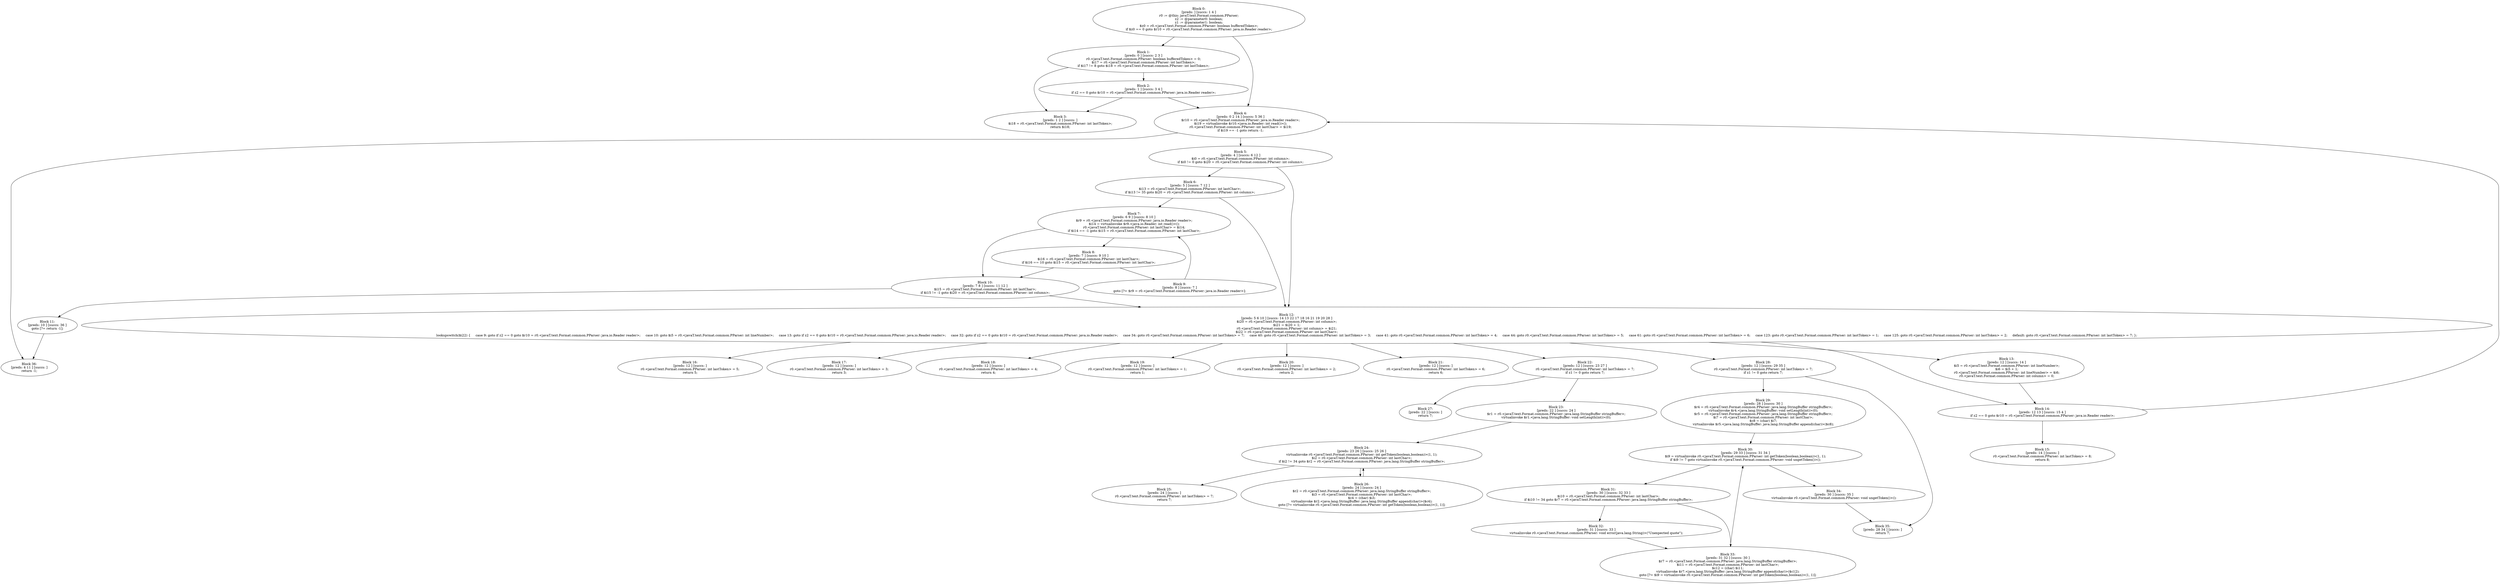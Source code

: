 digraph "unitGraph" {
    "Block 0:
[preds: ] [succs: 1 4 ]
r0 := @this: javaT.text.Format.common.PParser;
z2 := @parameter0: boolean;
z1 := @parameter1: boolean;
$z0 = r0.<javaT.text.Format.common.PParser: boolean bufferedToken>;
if $z0 == 0 goto $r10 = r0.<javaT.text.Format.common.PParser: java.io.Reader reader>;
"
    "Block 1:
[preds: 0 ] [succs: 2 3 ]
r0.<javaT.text.Format.common.PParser: boolean bufferedToken> = 0;
$i17 = r0.<javaT.text.Format.common.PParser: int lastToken>;
if $i17 != 8 goto $i18 = r0.<javaT.text.Format.common.PParser: int lastToken>;
"
    "Block 2:
[preds: 1 ] [succs: 3 4 ]
if z2 == 0 goto $r10 = r0.<javaT.text.Format.common.PParser: java.io.Reader reader>;
"
    "Block 3:
[preds: 1 2 ] [succs: ]
$i18 = r0.<javaT.text.Format.common.PParser: int lastToken>;
return $i18;
"
    "Block 4:
[preds: 0 2 14 ] [succs: 5 36 ]
$r10 = r0.<javaT.text.Format.common.PParser: java.io.Reader reader>;
$i19 = virtualinvoke $r10.<java.io.Reader: int read()>();
r0.<javaT.text.Format.common.PParser: int lastChar> = $i19;
if $i19 == -1 goto return -1;
"
    "Block 5:
[preds: 4 ] [succs: 6 12 ]
$i0 = r0.<javaT.text.Format.common.PParser: int column>;
if $i0 != 0 goto $i20 = r0.<javaT.text.Format.common.PParser: int column>;
"
    "Block 6:
[preds: 5 ] [succs: 7 12 ]
$i13 = r0.<javaT.text.Format.common.PParser: int lastChar>;
if $i13 != 35 goto $i20 = r0.<javaT.text.Format.common.PParser: int column>;
"
    "Block 7:
[preds: 6 9 ] [succs: 8 10 ]
$r9 = r0.<javaT.text.Format.common.PParser: java.io.Reader reader>;
$i14 = virtualinvoke $r9.<java.io.Reader: int read()>();
r0.<javaT.text.Format.common.PParser: int lastChar> = $i14;
if $i14 == -1 goto $i15 = r0.<javaT.text.Format.common.PParser: int lastChar>;
"
    "Block 8:
[preds: 7 ] [succs: 9 10 ]
$i16 = r0.<javaT.text.Format.common.PParser: int lastChar>;
if $i16 == 10 goto $i15 = r0.<javaT.text.Format.common.PParser: int lastChar>;
"
    "Block 9:
[preds: 8 ] [succs: 7 ]
goto [?= $r9 = r0.<javaT.text.Format.common.PParser: java.io.Reader reader>];
"
    "Block 10:
[preds: 7 8 ] [succs: 11 12 ]
$i15 = r0.<javaT.text.Format.common.PParser: int lastChar>;
if $i15 != -1 goto $i20 = r0.<javaT.text.Format.common.PParser: int column>;
"
    "Block 11:
[preds: 10 ] [succs: 36 ]
goto [?= return -1];
"
    "Block 12:
[preds: 5 6 10 ] [succs: 14 13 22 17 18 16 21 19 20 28 ]
$i20 = r0.<javaT.text.Format.common.PParser: int column>;
$i21 = $i20 + 1;
r0.<javaT.text.Format.common.PParser: int column> = $i21;
$i22 = r0.<javaT.text.Format.common.PParser: int lastChar>;
lookupswitch($i22) {     case 9: goto if z2 == 0 goto $r10 = r0.<javaT.text.Format.common.PParser: java.io.Reader reader>;     case 10: goto $i5 = r0.<javaT.text.Format.common.PParser: int lineNumber>;     case 13: goto if z2 == 0 goto $r10 = r0.<javaT.text.Format.common.PParser: java.io.Reader reader>;     case 32: goto if z2 == 0 goto $r10 = r0.<javaT.text.Format.common.PParser: java.io.Reader reader>;     case 34: goto r0.<javaT.text.Format.common.PParser: int lastToken> = 7;     case 40: goto r0.<javaT.text.Format.common.PParser: int lastToken> = 3;     case 41: goto r0.<javaT.text.Format.common.PParser: int lastToken> = 4;     case 44: goto r0.<javaT.text.Format.common.PParser: int lastToken> = 5;     case 61: goto r0.<javaT.text.Format.common.PParser: int lastToken> = 6;     case 123: goto r0.<javaT.text.Format.common.PParser: int lastToken> = 1;     case 125: goto r0.<javaT.text.Format.common.PParser: int lastToken> = 2;     default: goto r0.<javaT.text.Format.common.PParser: int lastToken> = 7; };
"
    "Block 13:
[preds: 12 ] [succs: 14 ]
$i5 = r0.<javaT.text.Format.common.PParser: int lineNumber>;
$i6 = $i5 + 1;
r0.<javaT.text.Format.common.PParser: int lineNumber> = $i6;
r0.<javaT.text.Format.common.PParser: int column> = 0;
"
    "Block 14:
[preds: 12 13 ] [succs: 15 4 ]
if z2 == 0 goto $r10 = r0.<javaT.text.Format.common.PParser: java.io.Reader reader>;
"
    "Block 15:
[preds: 14 ] [succs: ]
r0.<javaT.text.Format.common.PParser: int lastToken> = 8;
return 8;
"
    "Block 16:
[preds: 12 ] [succs: ]
r0.<javaT.text.Format.common.PParser: int lastToken> = 5;
return 5;
"
    "Block 17:
[preds: 12 ] [succs: ]
r0.<javaT.text.Format.common.PParser: int lastToken> = 3;
return 3;
"
    "Block 18:
[preds: 12 ] [succs: ]
r0.<javaT.text.Format.common.PParser: int lastToken> = 4;
return 4;
"
    "Block 19:
[preds: 12 ] [succs: ]
r0.<javaT.text.Format.common.PParser: int lastToken> = 1;
return 1;
"
    "Block 20:
[preds: 12 ] [succs: ]
r0.<javaT.text.Format.common.PParser: int lastToken> = 2;
return 2;
"
    "Block 21:
[preds: 12 ] [succs: ]
r0.<javaT.text.Format.common.PParser: int lastToken> = 6;
return 6;
"
    "Block 22:
[preds: 12 ] [succs: 23 27 ]
r0.<javaT.text.Format.common.PParser: int lastToken> = 7;
if z1 != 0 goto return 7;
"
    "Block 23:
[preds: 22 ] [succs: 24 ]
$r1 = r0.<javaT.text.Format.common.PParser: java.lang.StringBuffer stringBuffer>;
virtualinvoke $r1.<java.lang.StringBuffer: void setLength(int)>(0);
"
    "Block 24:
[preds: 23 26 ] [succs: 25 26 ]
virtualinvoke r0.<javaT.text.Format.common.PParser: int getToken(boolean,boolean)>(1, 1);
$i2 = r0.<javaT.text.Format.common.PParser: int lastChar>;
if $i2 != 34 goto $r2 = r0.<javaT.text.Format.common.PParser: java.lang.StringBuffer stringBuffer>;
"
    "Block 25:
[preds: 24 ] [succs: ]
r0.<javaT.text.Format.common.PParser: int lastToken> = 7;
return 7;
"
    "Block 26:
[preds: 24 ] [succs: 24 ]
$r2 = r0.<javaT.text.Format.common.PParser: java.lang.StringBuffer stringBuffer>;
$i3 = r0.<javaT.text.Format.common.PParser: int lastChar>;
$c4 = (char) $i3;
virtualinvoke $r2.<java.lang.StringBuffer: java.lang.StringBuffer append(char)>($c4);
goto [?= virtualinvoke r0.<javaT.text.Format.common.PParser: int getToken(boolean,boolean)>(1, 1)];
"
    "Block 27:
[preds: 22 ] [succs: ]
return 7;
"
    "Block 28:
[preds: 12 ] [succs: 29 35 ]
r0.<javaT.text.Format.common.PParser: int lastToken> = 7;
if z1 != 0 goto return 7;
"
    "Block 29:
[preds: 28 ] [succs: 30 ]
$r4 = r0.<javaT.text.Format.common.PParser: java.lang.StringBuffer stringBuffer>;
virtualinvoke $r4.<java.lang.StringBuffer: void setLength(int)>(0);
$r5 = r0.<javaT.text.Format.common.PParser: java.lang.StringBuffer stringBuffer>;
$i7 = r0.<javaT.text.Format.common.PParser: int lastChar>;
$c8 = (char) $i7;
virtualinvoke $r5.<java.lang.StringBuffer: java.lang.StringBuffer append(char)>($c8);
"
    "Block 30:
[preds: 29 33 ] [succs: 31 34 ]
$i9 = virtualinvoke r0.<javaT.text.Format.common.PParser: int getToken(boolean,boolean)>(1, 1);
if $i9 != 7 goto virtualinvoke r0.<javaT.text.Format.common.PParser: void ungetToken()>();
"
    "Block 31:
[preds: 30 ] [succs: 32 33 ]
$i10 = r0.<javaT.text.Format.common.PParser: int lastChar>;
if $i10 != 34 goto $r7 = r0.<javaT.text.Format.common.PParser: java.lang.StringBuffer stringBuffer>;
"
    "Block 32:
[preds: 31 ] [succs: 33 ]
virtualinvoke r0.<javaT.text.Format.common.PParser: void error(java.lang.String)>(\"Unexpected quote\");
"
    "Block 33:
[preds: 31 32 ] [succs: 30 ]
$r7 = r0.<javaT.text.Format.common.PParser: java.lang.StringBuffer stringBuffer>;
$i11 = r0.<javaT.text.Format.common.PParser: int lastChar>;
$c12 = (char) $i11;
virtualinvoke $r7.<java.lang.StringBuffer: java.lang.StringBuffer append(char)>($c12);
goto [?= $i9 = virtualinvoke r0.<javaT.text.Format.common.PParser: int getToken(boolean,boolean)>(1, 1)];
"
    "Block 34:
[preds: 30 ] [succs: 35 ]
virtualinvoke r0.<javaT.text.Format.common.PParser: void ungetToken()>();
"
    "Block 35:
[preds: 28 34 ] [succs: ]
return 7;
"
    "Block 36:
[preds: 4 11 ] [succs: ]
return -1;
"
    "Block 0:
[preds: ] [succs: 1 4 ]
r0 := @this: javaT.text.Format.common.PParser;
z2 := @parameter0: boolean;
z1 := @parameter1: boolean;
$z0 = r0.<javaT.text.Format.common.PParser: boolean bufferedToken>;
if $z0 == 0 goto $r10 = r0.<javaT.text.Format.common.PParser: java.io.Reader reader>;
"->"Block 1:
[preds: 0 ] [succs: 2 3 ]
r0.<javaT.text.Format.common.PParser: boolean bufferedToken> = 0;
$i17 = r0.<javaT.text.Format.common.PParser: int lastToken>;
if $i17 != 8 goto $i18 = r0.<javaT.text.Format.common.PParser: int lastToken>;
";
    "Block 0:
[preds: ] [succs: 1 4 ]
r0 := @this: javaT.text.Format.common.PParser;
z2 := @parameter0: boolean;
z1 := @parameter1: boolean;
$z0 = r0.<javaT.text.Format.common.PParser: boolean bufferedToken>;
if $z0 == 0 goto $r10 = r0.<javaT.text.Format.common.PParser: java.io.Reader reader>;
"->"Block 4:
[preds: 0 2 14 ] [succs: 5 36 ]
$r10 = r0.<javaT.text.Format.common.PParser: java.io.Reader reader>;
$i19 = virtualinvoke $r10.<java.io.Reader: int read()>();
r0.<javaT.text.Format.common.PParser: int lastChar> = $i19;
if $i19 == -1 goto return -1;
";
    "Block 1:
[preds: 0 ] [succs: 2 3 ]
r0.<javaT.text.Format.common.PParser: boolean bufferedToken> = 0;
$i17 = r0.<javaT.text.Format.common.PParser: int lastToken>;
if $i17 != 8 goto $i18 = r0.<javaT.text.Format.common.PParser: int lastToken>;
"->"Block 2:
[preds: 1 ] [succs: 3 4 ]
if z2 == 0 goto $r10 = r0.<javaT.text.Format.common.PParser: java.io.Reader reader>;
";
    "Block 1:
[preds: 0 ] [succs: 2 3 ]
r0.<javaT.text.Format.common.PParser: boolean bufferedToken> = 0;
$i17 = r0.<javaT.text.Format.common.PParser: int lastToken>;
if $i17 != 8 goto $i18 = r0.<javaT.text.Format.common.PParser: int lastToken>;
"->"Block 3:
[preds: 1 2 ] [succs: ]
$i18 = r0.<javaT.text.Format.common.PParser: int lastToken>;
return $i18;
";
    "Block 2:
[preds: 1 ] [succs: 3 4 ]
if z2 == 0 goto $r10 = r0.<javaT.text.Format.common.PParser: java.io.Reader reader>;
"->"Block 3:
[preds: 1 2 ] [succs: ]
$i18 = r0.<javaT.text.Format.common.PParser: int lastToken>;
return $i18;
";
    "Block 2:
[preds: 1 ] [succs: 3 4 ]
if z2 == 0 goto $r10 = r0.<javaT.text.Format.common.PParser: java.io.Reader reader>;
"->"Block 4:
[preds: 0 2 14 ] [succs: 5 36 ]
$r10 = r0.<javaT.text.Format.common.PParser: java.io.Reader reader>;
$i19 = virtualinvoke $r10.<java.io.Reader: int read()>();
r0.<javaT.text.Format.common.PParser: int lastChar> = $i19;
if $i19 == -1 goto return -1;
";
    "Block 4:
[preds: 0 2 14 ] [succs: 5 36 ]
$r10 = r0.<javaT.text.Format.common.PParser: java.io.Reader reader>;
$i19 = virtualinvoke $r10.<java.io.Reader: int read()>();
r0.<javaT.text.Format.common.PParser: int lastChar> = $i19;
if $i19 == -1 goto return -1;
"->"Block 5:
[preds: 4 ] [succs: 6 12 ]
$i0 = r0.<javaT.text.Format.common.PParser: int column>;
if $i0 != 0 goto $i20 = r0.<javaT.text.Format.common.PParser: int column>;
";
    "Block 4:
[preds: 0 2 14 ] [succs: 5 36 ]
$r10 = r0.<javaT.text.Format.common.PParser: java.io.Reader reader>;
$i19 = virtualinvoke $r10.<java.io.Reader: int read()>();
r0.<javaT.text.Format.common.PParser: int lastChar> = $i19;
if $i19 == -1 goto return -1;
"->"Block 36:
[preds: 4 11 ] [succs: ]
return -1;
";
    "Block 5:
[preds: 4 ] [succs: 6 12 ]
$i0 = r0.<javaT.text.Format.common.PParser: int column>;
if $i0 != 0 goto $i20 = r0.<javaT.text.Format.common.PParser: int column>;
"->"Block 6:
[preds: 5 ] [succs: 7 12 ]
$i13 = r0.<javaT.text.Format.common.PParser: int lastChar>;
if $i13 != 35 goto $i20 = r0.<javaT.text.Format.common.PParser: int column>;
";
    "Block 5:
[preds: 4 ] [succs: 6 12 ]
$i0 = r0.<javaT.text.Format.common.PParser: int column>;
if $i0 != 0 goto $i20 = r0.<javaT.text.Format.common.PParser: int column>;
"->"Block 12:
[preds: 5 6 10 ] [succs: 14 13 22 17 18 16 21 19 20 28 ]
$i20 = r0.<javaT.text.Format.common.PParser: int column>;
$i21 = $i20 + 1;
r0.<javaT.text.Format.common.PParser: int column> = $i21;
$i22 = r0.<javaT.text.Format.common.PParser: int lastChar>;
lookupswitch($i22) {     case 9: goto if z2 == 0 goto $r10 = r0.<javaT.text.Format.common.PParser: java.io.Reader reader>;     case 10: goto $i5 = r0.<javaT.text.Format.common.PParser: int lineNumber>;     case 13: goto if z2 == 0 goto $r10 = r0.<javaT.text.Format.common.PParser: java.io.Reader reader>;     case 32: goto if z2 == 0 goto $r10 = r0.<javaT.text.Format.common.PParser: java.io.Reader reader>;     case 34: goto r0.<javaT.text.Format.common.PParser: int lastToken> = 7;     case 40: goto r0.<javaT.text.Format.common.PParser: int lastToken> = 3;     case 41: goto r0.<javaT.text.Format.common.PParser: int lastToken> = 4;     case 44: goto r0.<javaT.text.Format.common.PParser: int lastToken> = 5;     case 61: goto r0.<javaT.text.Format.common.PParser: int lastToken> = 6;     case 123: goto r0.<javaT.text.Format.common.PParser: int lastToken> = 1;     case 125: goto r0.<javaT.text.Format.common.PParser: int lastToken> = 2;     default: goto r0.<javaT.text.Format.common.PParser: int lastToken> = 7; };
";
    "Block 6:
[preds: 5 ] [succs: 7 12 ]
$i13 = r0.<javaT.text.Format.common.PParser: int lastChar>;
if $i13 != 35 goto $i20 = r0.<javaT.text.Format.common.PParser: int column>;
"->"Block 7:
[preds: 6 9 ] [succs: 8 10 ]
$r9 = r0.<javaT.text.Format.common.PParser: java.io.Reader reader>;
$i14 = virtualinvoke $r9.<java.io.Reader: int read()>();
r0.<javaT.text.Format.common.PParser: int lastChar> = $i14;
if $i14 == -1 goto $i15 = r0.<javaT.text.Format.common.PParser: int lastChar>;
";
    "Block 6:
[preds: 5 ] [succs: 7 12 ]
$i13 = r0.<javaT.text.Format.common.PParser: int lastChar>;
if $i13 != 35 goto $i20 = r0.<javaT.text.Format.common.PParser: int column>;
"->"Block 12:
[preds: 5 6 10 ] [succs: 14 13 22 17 18 16 21 19 20 28 ]
$i20 = r0.<javaT.text.Format.common.PParser: int column>;
$i21 = $i20 + 1;
r0.<javaT.text.Format.common.PParser: int column> = $i21;
$i22 = r0.<javaT.text.Format.common.PParser: int lastChar>;
lookupswitch($i22) {     case 9: goto if z2 == 0 goto $r10 = r0.<javaT.text.Format.common.PParser: java.io.Reader reader>;     case 10: goto $i5 = r0.<javaT.text.Format.common.PParser: int lineNumber>;     case 13: goto if z2 == 0 goto $r10 = r0.<javaT.text.Format.common.PParser: java.io.Reader reader>;     case 32: goto if z2 == 0 goto $r10 = r0.<javaT.text.Format.common.PParser: java.io.Reader reader>;     case 34: goto r0.<javaT.text.Format.common.PParser: int lastToken> = 7;     case 40: goto r0.<javaT.text.Format.common.PParser: int lastToken> = 3;     case 41: goto r0.<javaT.text.Format.common.PParser: int lastToken> = 4;     case 44: goto r0.<javaT.text.Format.common.PParser: int lastToken> = 5;     case 61: goto r0.<javaT.text.Format.common.PParser: int lastToken> = 6;     case 123: goto r0.<javaT.text.Format.common.PParser: int lastToken> = 1;     case 125: goto r0.<javaT.text.Format.common.PParser: int lastToken> = 2;     default: goto r0.<javaT.text.Format.common.PParser: int lastToken> = 7; };
";
    "Block 7:
[preds: 6 9 ] [succs: 8 10 ]
$r9 = r0.<javaT.text.Format.common.PParser: java.io.Reader reader>;
$i14 = virtualinvoke $r9.<java.io.Reader: int read()>();
r0.<javaT.text.Format.common.PParser: int lastChar> = $i14;
if $i14 == -1 goto $i15 = r0.<javaT.text.Format.common.PParser: int lastChar>;
"->"Block 8:
[preds: 7 ] [succs: 9 10 ]
$i16 = r0.<javaT.text.Format.common.PParser: int lastChar>;
if $i16 == 10 goto $i15 = r0.<javaT.text.Format.common.PParser: int lastChar>;
";
    "Block 7:
[preds: 6 9 ] [succs: 8 10 ]
$r9 = r0.<javaT.text.Format.common.PParser: java.io.Reader reader>;
$i14 = virtualinvoke $r9.<java.io.Reader: int read()>();
r0.<javaT.text.Format.common.PParser: int lastChar> = $i14;
if $i14 == -1 goto $i15 = r0.<javaT.text.Format.common.PParser: int lastChar>;
"->"Block 10:
[preds: 7 8 ] [succs: 11 12 ]
$i15 = r0.<javaT.text.Format.common.PParser: int lastChar>;
if $i15 != -1 goto $i20 = r0.<javaT.text.Format.common.PParser: int column>;
";
    "Block 8:
[preds: 7 ] [succs: 9 10 ]
$i16 = r0.<javaT.text.Format.common.PParser: int lastChar>;
if $i16 == 10 goto $i15 = r0.<javaT.text.Format.common.PParser: int lastChar>;
"->"Block 9:
[preds: 8 ] [succs: 7 ]
goto [?= $r9 = r0.<javaT.text.Format.common.PParser: java.io.Reader reader>];
";
    "Block 8:
[preds: 7 ] [succs: 9 10 ]
$i16 = r0.<javaT.text.Format.common.PParser: int lastChar>;
if $i16 == 10 goto $i15 = r0.<javaT.text.Format.common.PParser: int lastChar>;
"->"Block 10:
[preds: 7 8 ] [succs: 11 12 ]
$i15 = r0.<javaT.text.Format.common.PParser: int lastChar>;
if $i15 != -1 goto $i20 = r0.<javaT.text.Format.common.PParser: int column>;
";
    "Block 9:
[preds: 8 ] [succs: 7 ]
goto [?= $r9 = r0.<javaT.text.Format.common.PParser: java.io.Reader reader>];
"->"Block 7:
[preds: 6 9 ] [succs: 8 10 ]
$r9 = r0.<javaT.text.Format.common.PParser: java.io.Reader reader>;
$i14 = virtualinvoke $r9.<java.io.Reader: int read()>();
r0.<javaT.text.Format.common.PParser: int lastChar> = $i14;
if $i14 == -1 goto $i15 = r0.<javaT.text.Format.common.PParser: int lastChar>;
";
    "Block 10:
[preds: 7 8 ] [succs: 11 12 ]
$i15 = r0.<javaT.text.Format.common.PParser: int lastChar>;
if $i15 != -1 goto $i20 = r0.<javaT.text.Format.common.PParser: int column>;
"->"Block 11:
[preds: 10 ] [succs: 36 ]
goto [?= return -1];
";
    "Block 10:
[preds: 7 8 ] [succs: 11 12 ]
$i15 = r0.<javaT.text.Format.common.PParser: int lastChar>;
if $i15 != -1 goto $i20 = r0.<javaT.text.Format.common.PParser: int column>;
"->"Block 12:
[preds: 5 6 10 ] [succs: 14 13 22 17 18 16 21 19 20 28 ]
$i20 = r0.<javaT.text.Format.common.PParser: int column>;
$i21 = $i20 + 1;
r0.<javaT.text.Format.common.PParser: int column> = $i21;
$i22 = r0.<javaT.text.Format.common.PParser: int lastChar>;
lookupswitch($i22) {     case 9: goto if z2 == 0 goto $r10 = r0.<javaT.text.Format.common.PParser: java.io.Reader reader>;     case 10: goto $i5 = r0.<javaT.text.Format.common.PParser: int lineNumber>;     case 13: goto if z2 == 0 goto $r10 = r0.<javaT.text.Format.common.PParser: java.io.Reader reader>;     case 32: goto if z2 == 0 goto $r10 = r0.<javaT.text.Format.common.PParser: java.io.Reader reader>;     case 34: goto r0.<javaT.text.Format.common.PParser: int lastToken> = 7;     case 40: goto r0.<javaT.text.Format.common.PParser: int lastToken> = 3;     case 41: goto r0.<javaT.text.Format.common.PParser: int lastToken> = 4;     case 44: goto r0.<javaT.text.Format.common.PParser: int lastToken> = 5;     case 61: goto r0.<javaT.text.Format.common.PParser: int lastToken> = 6;     case 123: goto r0.<javaT.text.Format.common.PParser: int lastToken> = 1;     case 125: goto r0.<javaT.text.Format.common.PParser: int lastToken> = 2;     default: goto r0.<javaT.text.Format.common.PParser: int lastToken> = 7; };
";
    "Block 11:
[preds: 10 ] [succs: 36 ]
goto [?= return -1];
"->"Block 36:
[preds: 4 11 ] [succs: ]
return -1;
";
    "Block 12:
[preds: 5 6 10 ] [succs: 14 13 22 17 18 16 21 19 20 28 ]
$i20 = r0.<javaT.text.Format.common.PParser: int column>;
$i21 = $i20 + 1;
r0.<javaT.text.Format.common.PParser: int column> = $i21;
$i22 = r0.<javaT.text.Format.common.PParser: int lastChar>;
lookupswitch($i22) {     case 9: goto if z2 == 0 goto $r10 = r0.<javaT.text.Format.common.PParser: java.io.Reader reader>;     case 10: goto $i5 = r0.<javaT.text.Format.common.PParser: int lineNumber>;     case 13: goto if z2 == 0 goto $r10 = r0.<javaT.text.Format.common.PParser: java.io.Reader reader>;     case 32: goto if z2 == 0 goto $r10 = r0.<javaT.text.Format.common.PParser: java.io.Reader reader>;     case 34: goto r0.<javaT.text.Format.common.PParser: int lastToken> = 7;     case 40: goto r0.<javaT.text.Format.common.PParser: int lastToken> = 3;     case 41: goto r0.<javaT.text.Format.common.PParser: int lastToken> = 4;     case 44: goto r0.<javaT.text.Format.common.PParser: int lastToken> = 5;     case 61: goto r0.<javaT.text.Format.common.PParser: int lastToken> = 6;     case 123: goto r0.<javaT.text.Format.common.PParser: int lastToken> = 1;     case 125: goto r0.<javaT.text.Format.common.PParser: int lastToken> = 2;     default: goto r0.<javaT.text.Format.common.PParser: int lastToken> = 7; };
"->"Block 14:
[preds: 12 13 ] [succs: 15 4 ]
if z2 == 0 goto $r10 = r0.<javaT.text.Format.common.PParser: java.io.Reader reader>;
";
    "Block 12:
[preds: 5 6 10 ] [succs: 14 13 22 17 18 16 21 19 20 28 ]
$i20 = r0.<javaT.text.Format.common.PParser: int column>;
$i21 = $i20 + 1;
r0.<javaT.text.Format.common.PParser: int column> = $i21;
$i22 = r0.<javaT.text.Format.common.PParser: int lastChar>;
lookupswitch($i22) {     case 9: goto if z2 == 0 goto $r10 = r0.<javaT.text.Format.common.PParser: java.io.Reader reader>;     case 10: goto $i5 = r0.<javaT.text.Format.common.PParser: int lineNumber>;     case 13: goto if z2 == 0 goto $r10 = r0.<javaT.text.Format.common.PParser: java.io.Reader reader>;     case 32: goto if z2 == 0 goto $r10 = r0.<javaT.text.Format.common.PParser: java.io.Reader reader>;     case 34: goto r0.<javaT.text.Format.common.PParser: int lastToken> = 7;     case 40: goto r0.<javaT.text.Format.common.PParser: int lastToken> = 3;     case 41: goto r0.<javaT.text.Format.common.PParser: int lastToken> = 4;     case 44: goto r0.<javaT.text.Format.common.PParser: int lastToken> = 5;     case 61: goto r0.<javaT.text.Format.common.PParser: int lastToken> = 6;     case 123: goto r0.<javaT.text.Format.common.PParser: int lastToken> = 1;     case 125: goto r0.<javaT.text.Format.common.PParser: int lastToken> = 2;     default: goto r0.<javaT.text.Format.common.PParser: int lastToken> = 7; };
"->"Block 13:
[preds: 12 ] [succs: 14 ]
$i5 = r0.<javaT.text.Format.common.PParser: int lineNumber>;
$i6 = $i5 + 1;
r0.<javaT.text.Format.common.PParser: int lineNumber> = $i6;
r0.<javaT.text.Format.common.PParser: int column> = 0;
";
    "Block 12:
[preds: 5 6 10 ] [succs: 14 13 22 17 18 16 21 19 20 28 ]
$i20 = r0.<javaT.text.Format.common.PParser: int column>;
$i21 = $i20 + 1;
r0.<javaT.text.Format.common.PParser: int column> = $i21;
$i22 = r0.<javaT.text.Format.common.PParser: int lastChar>;
lookupswitch($i22) {     case 9: goto if z2 == 0 goto $r10 = r0.<javaT.text.Format.common.PParser: java.io.Reader reader>;     case 10: goto $i5 = r0.<javaT.text.Format.common.PParser: int lineNumber>;     case 13: goto if z2 == 0 goto $r10 = r0.<javaT.text.Format.common.PParser: java.io.Reader reader>;     case 32: goto if z2 == 0 goto $r10 = r0.<javaT.text.Format.common.PParser: java.io.Reader reader>;     case 34: goto r0.<javaT.text.Format.common.PParser: int lastToken> = 7;     case 40: goto r0.<javaT.text.Format.common.PParser: int lastToken> = 3;     case 41: goto r0.<javaT.text.Format.common.PParser: int lastToken> = 4;     case 44: goto r0.<javaT.text.Format.common.PParser: int lastToken> = 5;     case 61: goto r0.<javaT.text.Format.common.PParser: int lastToken> = 6;     case 123: goto r0.<javaT.text.Format.common.PParser: int lastToken> = 1;     case 125: goto r0.<javaT.text.Format.common.PParser: int lastToken> = 2;     default: goto r0.<javaT.text.Format.common.PParser: int lastToken> = 7; };
"->"Block 22:
[preds: 12 ] [succs: 23 27 ]
r0.<javaT.text.Format.common.PParser: int lastToken> = 7;
if z1 != 0 goto return 7;
";
    "Block 12:
[preds: 5 6 10 ] [succs: 14 13 22 17 18 16 21 19 20 28 ]
$i20 = r0.<javaT.text.Format.common.PParser: int column>;
$i21 = $i20 + 1;
r0.<javaT.text.Format.common.PParser: int column> = $i21;
$i22 = r0.<javaT.text.Format.common.PParser: int lastChar>;
lookupswitch($i22) {     case 9: goto if z2 == 0 goto $r10 = r0.<javaT.text.Format.common.PParser: java.io.Reader reader>;     case 10: goto $i5 = r0.<javaT.text.Format.common.PParser: int lineNumber>;     case 13: goto if z2 == 0 goto $r10 = r0.<javaT.text.Format.common.PParser: java.io.Reader reader>;     case 32: goto if z2 == 0 goto $r10 = r0.<javaT.text.Format.common.PParser: java.io.Reader reader>;     case 34: goto r0.<javaT.text.Format.common.PParser: int lastToken> = 7;     case 40: goto r0.<javaT.text.Format.common.PParser: int lastToken> = 3;     case 41: goto r0.<javaT.text.Format.common.PParser: int lastToken> = 4;     case 44: goto r0.<javaT.text.Format.common.PParser: int lastToken> = 5;     case 61: goto r0.<javaT.text.Format.common.PParser: int lastToken> = 6;     case 123: goto r0.<javaT.text.Format.common.PParser: int lastToken> = 1;     case 125: goto r0.<javaT.text.Format.common.PParser: int lastToken> = 2;     default: goto r0.<javaT.text.Format.common.PParser: int lastToken> = 7; };
"->"Block 17:
[preds: 12 ] [succs: ]
r0.<javaT.text.Format.common.PParser: int lastToken> = 3;
return 3;
";
    "Block 12:
[preds: 5 6 10 ] [succs: 14 13 22 17 18 16 21 19 20 28 ]
$i20 = r0.<javaT.text.Format.common.PParser: int column>;
$i21 = $i20 + 1;
r0.<javaT.text.Format.common.PParser: int column> = $i21;
$i22 = r0.<javaT.text.Format.common.PParser: int lastChar>;
lookupswitch($i22) {     case 9: goto if z2 == 0 goto $r10 = r0.<javaT.text.Format.common.PParser: java.io.Reader reader>;     case 10: goto $i5 = r0.<javaT.text.Format.common.PParser: int lineNumber>;     case 13: goto if z2 == 0 goto $r10 = r0.<javaT.text.Format.common.PParser: java.io.Reader reader>;     case 32: goto if z2 == 0 goto $r10 = r0.<javaT.text.Format.common.PParser: java.io.Reader reader>;     case 34: goto r0.<javaT.text.Format.common.PParser: int lastToken> = 7;     case 40: goto r0.<javaT.text.Format.common.PParser: int lastToken> = 3;     case 41: goto r0.<javaT.text.Format.common.PParser: int lastToken> = 4;     case 44: goto r0.<javaT.text.Format.common.PParser: int lastToken> = 5;     case 61: goto r0.<javaT.text.Format.common.PParser: int lastToken> = 6;     case 123: goto r0.<javaT.text.Format.common.PParser: int lastToken> = 1;     case 125: goto r0.<javaT.text.Format.common.PParser: int lastToken> = 2;     default: goto r0.<javaT.text.Format.common.PParser: int lastToken> = 7; };
"->"Block 18:
[preds: 12 ] [succs: ]
r0.<javaT.text.Format.common.PParser: int lastToken> = 4;
return 4;
";
    "Block 12:
[preds: 5 6 10 ] [succs: 14 13 22 17 18 16 21 19 20 28 ]
$i20 = r0.<javaT.text.Format.common.PParser: int column>;
$i21 = $i20 + 1;
r0.<javaT.text.Format.common.PParser: int column> = $i21;
$i22 = r0.<javaT.text.Format.common.PParser: int lastChar>;
lookupswitch($i22) {     case 9: goto if z2 == 0 goto $r10 = r0.<javaT.text.Format.common.PParser: java.io.Reader reader>;     case 10: goto $i5 = r0.<javaT.text.Format.common.PParser: int lineNumber>;     case 13: goto if z2 == 0 goto $r10 = r0.<javaT.text.Format.common.PParser: java.io.Reader reader>;     case 32: goto if z2 == 0 goto $r10 = r0.<javaT.text.Format.common.PParser: java.io.Reader reader>;     case 34: goto r0.<javaT.text.Format.common.PParser: int lastToken> = 7;     case 40: goto r0.<javaT.text.Format.common.PParser: int lastToken> = 3;     case 41: goto r0.<javaT.text.Format.common.PParser: int lastToken> = 4;     case 44: goto r0.<javaT.text.Format.common.PParser: int lastToken> = 5;     case 61: goto r0.<javaT.text.Format.common.PParser: int lastToken> = 6;     case 123: goto r0.<javaT.text.Format.common.PParser: int lastToken> = 1;     case 125: goto r0.<javaT.text.Format.common.PParser: int lastToken> = 2;     default: goto r0.<javaT.text.Format.common.PParser: int lastToken> = 7; };
"->"Block 16:
[preds: 12 ] [succs: ]
r0.<javaT.text.Format.common.PParser: int lastToken> = 5;
return 5;
";
    "Block 12:
[preds: 5 6 10 ] [succs: 14 13 22 17 18 16 21 19 20 28 ]
$i20 = r0.<javaT.text.Format.common.PParser: int column>;
$i21 = $i20 + 1;
r0.<javaT.text.Format.common.PParser: int column> = $i21;
$i22 = r0.<javaT.text.Format.common.PParser: int lastChar>;
lookupswitch($i22) {     case 9: goto if z2 == 0 goto $r10 = r0.<javaT.text.Format.common.PParser: java.io.Reader reader>;     case 10: goto $i5 = r0.<javaT.text.Format.common.PParser: int lineNumber>;     case 13: goto if z2 == 0 goto $r10 = r0.<javaT.text.Format.common.PParser: java.io.Reader reader>;     case 32: goto if z2 == 0 goto $r10 = r0.<javaT.text.Format.common.PParser: java.io.Reader reader>;     case 34: goto r0.<javaT.text.Format.common.PParser: int lastToken> = 7;     case 40: goto r0.<javaT.text.Format.common.PParser: int lastToken> = 3;     case 41: goto r0.<javaT.text.Format.common.PParser: int lastToken> = 4;     case 44: goto r0.<javaT.text.Format.common.PParser: int lastToken> = 5;     case 61: goto r0.<javaT.text.Format.common.PParser: int lastToken> = 6;     case 123: goto r0.<javaT.text.Format.common.PParser: int lastToken> = 1;     case 125: goto r0.<javaT.text.Format.common.PParser: int lastToken> = 2;     default: goto r0.<javaT.text.Format.common.PParser: int lastToken> = 7; };
"->"Block 21:
[preds: 12 ] [succs: ]
r0.<javaT.text.Format.common.PParser: int lastToken> = 6;
return 6;
";
    "Block 12:
[preds: 5 6 10 ] [succs: 14 13 22 17 18 16 21 19 20 28 ]
$i20 = r0.<javaT.text.Format.common.PParser: int column>;
$i21 = $i20 + 1;
r0.<javaT.text.Format.common.PParser: int column> = $i21;
$i22 = r0.<javaT.text.Format.common.PParser: int lastChar>;
lookupswitch($i22) {     case 9: goto if z2 == 0 goto $r10 = r0.<javaT.text.Format.common.PParser: java.io.Reader reader>;     case 10: goto $i5 = r0.<javaT.text.Format.common.PParser: int lineNumber>;     case 13: goto if z2 == 0 goto $r10 = r0.<javaT.text.Format.common.PParser: java.io.Reader reader>;     case 32: goto if z2 == 0 goto $r10 = r0.<javaT.text.Format.common.PParser: java.io.Reader reader>;     case 34: goto r0.<javaT.text.Format.common.PParser: int lastToken> = 7;     case 40: goto r0.<javaT.text.Format.common.PParser: int lastToken> = 3;     case 41: goto r0.<javaT.text.Format.common.PParser: int lastToken> = 4;     case 44: goto r0.<javaT.text.Format.common.PParser: int lastToken> = 5;     case 61: goto r0.<javaT.text.Format.common.PParser: int lastToken> = 6;     case 123: goto r0.<javaT.text.Format.common.PParser: int lastToken> = 1;     case 125: goto r0.<javaT.text.Format.common.PParser: int lastToken> = 2;     default: goto r0.<javaT.text.Format.common.PParser: int lastToken> = 7; };
"->"Block 19:
[preds: 12 ] [succs: ]
r0.<javaT.text.Format.common.PParser: int lastToken> = 1;
return 1;
";
    "Block 12:
[preds: 5 6 10 ] [succs: 14 13 22 17 18 16 21 19 20 28 ]
$i20 = r0.<javaT.text.Format.common.PParser: int column>;
$i21 = $i20 + 1;
r0.<javaT.text.Format.common.PParser: int column> = $i21;
$i22 = r0.<javaT.text.Format.common.PParser: int lastChar>;
lookupswitch($i22) {     case 9: goto if z2 == 0 goto $r10 = r0.<javaT.text.Format.common.PParser: java.io.Reader reader>;     case 10: goto $i5 = r0.<javaT.text.Format.common.PParser: int lineNumber>;     case 13: goto if z2 == 0 goto $r10 = r0.<javaT.text.Format.common.PParser: java.io.Reader reader>;     case 32: goto if z2 == 0 goto $r10 = r0.<javaT.text.Format.common.PParser: java.io.Reader reader>;     case 34: goto r0.<javaT.text.Format.common.PParser: int lastToken> = 7;     case 40: goto r0.<javaT.text.Format.common.PParser: int lastToken> = 3;     case 41: goto r0.<javaT.text.Format.common.PParser: int lastToken> = 4;     case 44: goto r0.<javaT.text.Format.common.PParser: int lastToken> = 5;     case 61: goto r0.<javaT.text.Format.common.PParser: int lastToken> = 6;     case 123: goto r0.<javaT.text.Format.common.PParser: int lastToken> = 1;     case 125: goto r0.<javaT.text.Format.common.PParser: int lastToken> = 2;     default: goto r0.<javaT.text.Format.common.PParser: int lastToken> = 7; };
"->"Block 20:
[preds: 12 ] [succs: ]
r0.<javaT.text.Format.common.PParser: int lastToken> = 2;
return 2;
";
    "Block 12:
[preds: 5 6 10 ] [succs: 14 13 22 17 18 16 21 19 20 28 ]
$i20 = r0.<javaT.text.Format.common.PParser: int column>;
$i21 = $i20 + 1;
r0.<javaT.text.Format.common.PParser: int column> = $i21;
$i22 = r0.<javaT.text.Format.common.PParser: int lastChar>;
lookupswitch($i22) {     case 9: goto if z2 == 0 goto $r10 = r0.<javaT.text.Format.common.PParser: java.io.Reader reader>;     case 10: goto $i5 = r0.<javaT.text.Format.common.PParser: int lineNumber>;     case 13: goto if z2 == 0 goto $r10 = r0.<javaT.text.Format.common.PParser: java.io.Reader reader>;     case 32: goto if z2 == 0 goto $r10 = r0.<javaT.text.Format.common.PParser: java.io.Reader reader>;     case 34: goto r0.<javaT.text.Format.common.PParser: int lastToken> = 7;     case 40: goto r0.<javaT.text.Format.common.PParser: int lastToken> = 3;     case 41: goto r0.<javaT.text.Format.common.PParser: int lastToken> = 4;     case 44: goto r0.<javaT.text.Format.common.PParser: int lastToken> = 5;     case 61: goto r0.<javaT.text.Format.common.PParser: int lastToken> = 6;     case 123: goto r0.<javaT.text.Format.common.PParser: int lastToken> = 1;     case 125: goto r0.<javaT.text.Format.common.PParser: int lastToken> = 2;     default: goto r0.<javaT.text.Format.common.PParser: int lastToken> = 7; };
"->"Block 28:
[preds: 12 ] [succs: 29 35 ]
r0.<javaT.text.Format.common.PParser: int lastToken> = 7;
if z1 != 0 goto return 7;
";
    "Block 13:
[preds: 12 ] [succs: 14 ]
$i5 = r0.<javaT.text.Format.common.PParser: int lineNumber>;
$i6 = $i5 + 1;
r0.<javaT.text.Format.common.PParser: int lineNumber> = $i6;
r0.<javaT.text.Format.common.PParser: int column> = 0;
"->"Block 14:
[preds: 12 13 ] [succs: 15 4 ]
if z2 == 0 goto $r10 = r0.<javaT.text.Format.common.PParser: java.io.Reader reader>;
";
    "Block 14:
[preds: 12 13 ] [succs: 15 4 ]
if z2 == 0 goto $r10 = r0.<javaT.text.Format.common.PParser: java.io.Reader reader>;
"->"Block 15:
[preds: 14 ] [succs: ]
r0.<javaT.text.Format.common.PParser: int lastToken> = 8;
return 8;
";
    "Block 14:
[preds: 12 13 ] [succs: 15 4 ]
if z2 == 0 goto $r10 = r0.<javaT.text.Format.common.PParser: java.io.Reader reader>;
"->"Block 4:
[preds: 0 2 14 ] [succs: 5 36 ]
$r10 = r0.<javaT.text.Format.common.PParser: java.io.Reader reader>;
$i19 = virtualinvoke $r10.<java.io.Reader: int read()>();
r0.<javaT.text.Format.common.PParser: int lastChar> = $i19;
if $i19 == -1 goto return -1;
";
    "Block 22:
[preds: 12 ] [succs: 23 27 ]
r0.<javaT.text.Format.common.PParser: int lastToken> = 7;
if z1 != 0 goto return 7;
"->"Block 23:
[preds: 22 ] [succs: 24 ]
$r1 = r0.<javaT.text.Format.common.PParser: java.lang.StringBuffer stringBuffer>;
virtualinvoke $r1.<java.lang.StringBuffer: void setLength(int)>(0);
";
    "Block 22:
[preds: 12 ] [succs: 23 27 ]
r0.<javaT.text.Format.common.PParser: int lastToken> = 7;
if z1 != 0 goto return 7;
"->"Block 27:
[preds: 22 ] [succs: ]
return 7;
";
    "Block 23:
[preds: 22 ] [succs: 24 ]
$r1 = r0.<javaT.text.Format.common.PParser: java.lang.StringBuffer stringBuffer>;
virtualinvoke $r1.<java.lang.StringBuffer: void setLength(int)>(0);
"->"Block 24:
[preds: 23 26 ] [succs: 25 26 ]
virtualinvoke r0.<javaT.text.Format.common.PParser: int getToken(boolean,boolean)>(1, 1);
$i2 = r0.<javaT.text.Format.common.PParser: int lastChar>;
if $i2 != 34 goto $r2 = r0.<javaT.text.Format.common.PParser: java.lang.StringBuffer stringBuffer>;
";
    "Block 24:
[preds: 23 26 ] [succs: 25 26 ]
virtualinvoke r0.<javaT.text.Format.common.PParser: int getToken(boolean,boolean)>(1, 1);
$i2 = r0.<javaT.text.Format.common.PParser: int lastChar>;
if $i2 != 34 goto $r2 = r0.<javaT.text.Format.common.PParser: java.lang.StringBuffer stringBuffer>;
"->"Block 25:
[preds: 24 ] [succs: ]
r0.<javaT.text.Format.common.PParser: int lastToken> = 7;
return 7;
";
    "Block 24:
[preds: 23 26 ] [succs: 25 26 ]
virtualinvoke r0.<javaT.text.Format.common.PParser: int getToken(boolean,boolean)>(1, 1);
$i2 = r0.<javaT.text.Format.common.PParser: int lastChar>;
if $i2 != 34 goto $r2 = r0.<javaT.text.Format.common.PParser: java.lang.StringBuffer stringBuffer>;
"->"Block 26:
[preds: 24 ] [succs: 24 ]
$r2 = r0.<javaT.text.Format.common.PParser: java.lang.StringBuffer stringBuffer>;
$i3 = r0.<javaT.text.Format.common.PParser: int lastChar>;
$c4 = (char) $i3;
virtualinvoke $r2.<java.lang.StringBuffer: java.lang.StringBuffer append(char)>($c4);
goto [?= virtualinvoke r0.<javaT.text.Format.common.PParser: int getToken(boolean,boolean)>(1, 1)];
";
    "Block 26:
[preds: 24 ] [succs: 24 ]
$r2 = r0.<javaT.text.Format.common.PParser: java.lang.StringBuffer stringBuffer>;
$i3 = r0.<javaT.text.Format.common.PParser: int lastChar>;
$c4 = (char) $i3;
virtualinvoke $r2.<java.lang.StringBuffer: java.lang.StringBuffer append(char)>($c4);
goto [?= virtualinvoke r0.<javaT.text.Format.common.PParser: int getToken(boolean,boolean)>(1, 1)];
"->"Block 24:
[preds: 23 26 ] [succs: 25 26 ]
virtualinvoke r0.<javaT.text.Format.common.PParser: int getToken(boolean,boolean)>(1, 1);
$i2 = r0.<javaT.text.Format.common.PParser: int lastChar>;
if $i2 != 34 goto $r2 = r0.<javaT.text.Format.common.PParser: java.lang.StringBuffer stringBuffer>;
";
    "Block 28:
[preds: 12 ] [succs: 29 35 ]
r0.<javaT.text.Format.common.PParser: int lastToken> = 7;
if z1 != 0 goto return 7;
"->"Block 29:
[preds: 28 ] [succs: 30 ]
$r4 = r0.<javaT.text.Format.common.PParser: java.lang.StringBuffer stringBuffer>;
virtualinvoke $r4.<java.lang.StringBuffer: void setLength(int)>(0);
$r5 = r0.<javaT.text.Format.common.PParser: java.lang.StringBuffer stringBuffer>;
$i7 = r0.<javaT.text.Format.common.PParser: int lastChar>;
$c8 = (char) $i7;
virtualinvoke $r5.<java.lang.StringBuffer: java.lang.StringBuffer append(char)>($c8);
";
    "Block 28:
[preds: 12 ] [succs: 29 35 ]
r0.<javaT.text.Format.common.PParser: int lastToken> = 7;
if z1 != 0 goto return 7;
"->"Block 35:
[preds: 28 34 ] [succs: ]
return 7;
";
    "Block 29:
[preds: 28 ] [succs: 30 ]
$r4 = r0.<javaT.text.Format.common.PParser: java.lang.StringBuffer stringBuffer>;
virtualinvoke $r4.<java.lang.StringBuffer: void setLength(int)>(0);
$r5 = r0.<javaT.text.Format.common.PParser: java.lang.StringBuffer stringBuffer>;
$i7 = r0.<javaT.text.Format.common.PParser: int lastChar>;
$c8 = (char) $i7;
virtualinvoke $r5.<java.lang.StringBuffer: java.lang.StringBuffer append(char)>($c8);
"->"Block 30:
[preds: 29 33 ] [succs: 31 34 ]
$i9 = virtualinvoke r0.<javaT.text.Format.common.PParser: int getToken(boolean,boolean)>(1, 1);
if $i9 != 7 goto virtualinvoke r0.<javaT.text.Format.common.PParser: void ungetToken()>();
";
    "Block 30:
[preds: 29 33 ] [succs: 31 34 ]
$i9 = virtualinvoke r0.<javaT.text.Format.common.PParser: int getToken(boolean,boolean)>(1, 1);
if $i9 != 7 goto virtualinvoke r0.<javaT.text.Format.common.PParser: void ungetToken()>();
"->"Block 31:
[preds: 30 ] [succs: 32 33 ]
$i10 = r0.<javaT.text.Format.common.PParser: int lastChar>;
if $i10 != 34 goto $r7 = r0.<javaT.text.Format.common.PParser: java.lang.StringBuffer stringBuffer>;
";
    "Block 30:
[preds: 29 33 ] [succs: 31 34 ]
$i9 = virtualinvoke r0.<javaT.text.Format.common.PParser: int getToken(boolean,boolean)>(1, 1);
if $i9 != 7 goto virtualinvoke r0.<javaT.text.Format.common.PParser: void ungetToken()>();
"->"Block 34:
[preds: 30 ] [succs: 35 ]
virtualinvoke r0.<javaT.text.Format.common.PParser: void ungetToken()>();
";
    "Block 31:
[preds: 30 ] [succs: 32 33 ]
$i10 = r0.<javaT.text.Format.common.PParser: int lastChar>;
if $i10 != 34 goto $r7 = r0.<javaT.text.Format.common.PParser: java.lang.StringBuffer stringBuffer>;
"->"Block 32:
[preds: 31 ] [succs: 33 ]
virtualinvoke r0.<javaT.text.Format.common.PParser: void error(java.lang.String)>(\"Unexpected quote\");
";
    "Block 31:
[preds: 30 ] [succs: 32 33 ]
$i10 = r0.<javaT.text.Format.common.PParser: int lastChar>;
if $i10 != 34 goto $r7 = r0.<javaT.text.Format.common.PParser: java.lang.StringBuffer stringBuffer>;
"->"Block 33:
[preds: 31 32 ] [succs: 30 ]
$r7 = r0.<javaT.text.Format.common.PParser: java.lang.StringBuffer stringBuffer>;
$i11 = r0.<javaT.text.Format.common.PParser: int lastChar>;
$c12 = (char) $i11;
virtualinvoke $r7.<java.lang.StringBuffer: java.lang.StringBuffer append(char)>($c12);
goto [?= $i9 = virtualinvoke r0.<javaT.text.Format.common.PParser: int getToken(boolean,boolean)>(1, 1)];
";
    "Block 32:
[preds: 31 ] [succs: 33 ]
virtualinvoke r0.<javaT.text.Format.common.PParser: void error(java.lang.String)>(\"Unexpected quote\");
"->"Block 33:
[preds: 31 32 ] [succs: 30 ]
$r7 = r0.<javaT.text.Format.common.PParser: java.lang.StringBuffer stringBuffer>;
$i11 = r0.<javaT.text.Format.common.PParser: int lastChar>;
$c12 = (char) $i11;
virtualinvoke $r7.<java.lang.StringBuffer: java.lang.StringBuffer append(char)>($c12);
goto [?= $i9 = virtualinvoke r0.<javaT.text.Format.common.PParser: int getToken(boolean,boolean)>(1, 1)];
";
    "Block 33:
[preds: 31 32 ] [succs: 30 ]
$r7 = r0.<javaT.text.Format.common.PParser: java.lang.StringBuffer stringBuffer>;
$i11 = r0.<javaT.text.Format.common.PParser: int lastChar>;
$c12 = (char) $i11;
virtualinvoke $r7.<java.lang.StringBuffer: java.lang.StringBuffer append(char)>($c12);
goto [?= $i9 = virtualinvoke r0.<javaT.text.Format.common.PParser: int getToken(boolean,boolean)>(1, 1)];
"->"Block 30:
[preds: 29 33 ] [succs: 31 34 ]
$i9 = virtualinvoke r0.<javaT.text.Format.common.PParser: int getToken(boolean,boolean)>(1, 1);
if $i9 != 7 goto virtualinvoke r0.<javaT.text.Format.common.PParser: void ungetToken()>();
";
    "Block 34:
[preds: 30 ] [succs: 35 ]
virtualinvoke r0.<javaT.text.Format.common.PParser: void ungetToken()>();
"->"Block 35:
[preds: 28 34 ] [succs: ]
return 7;
";
}
